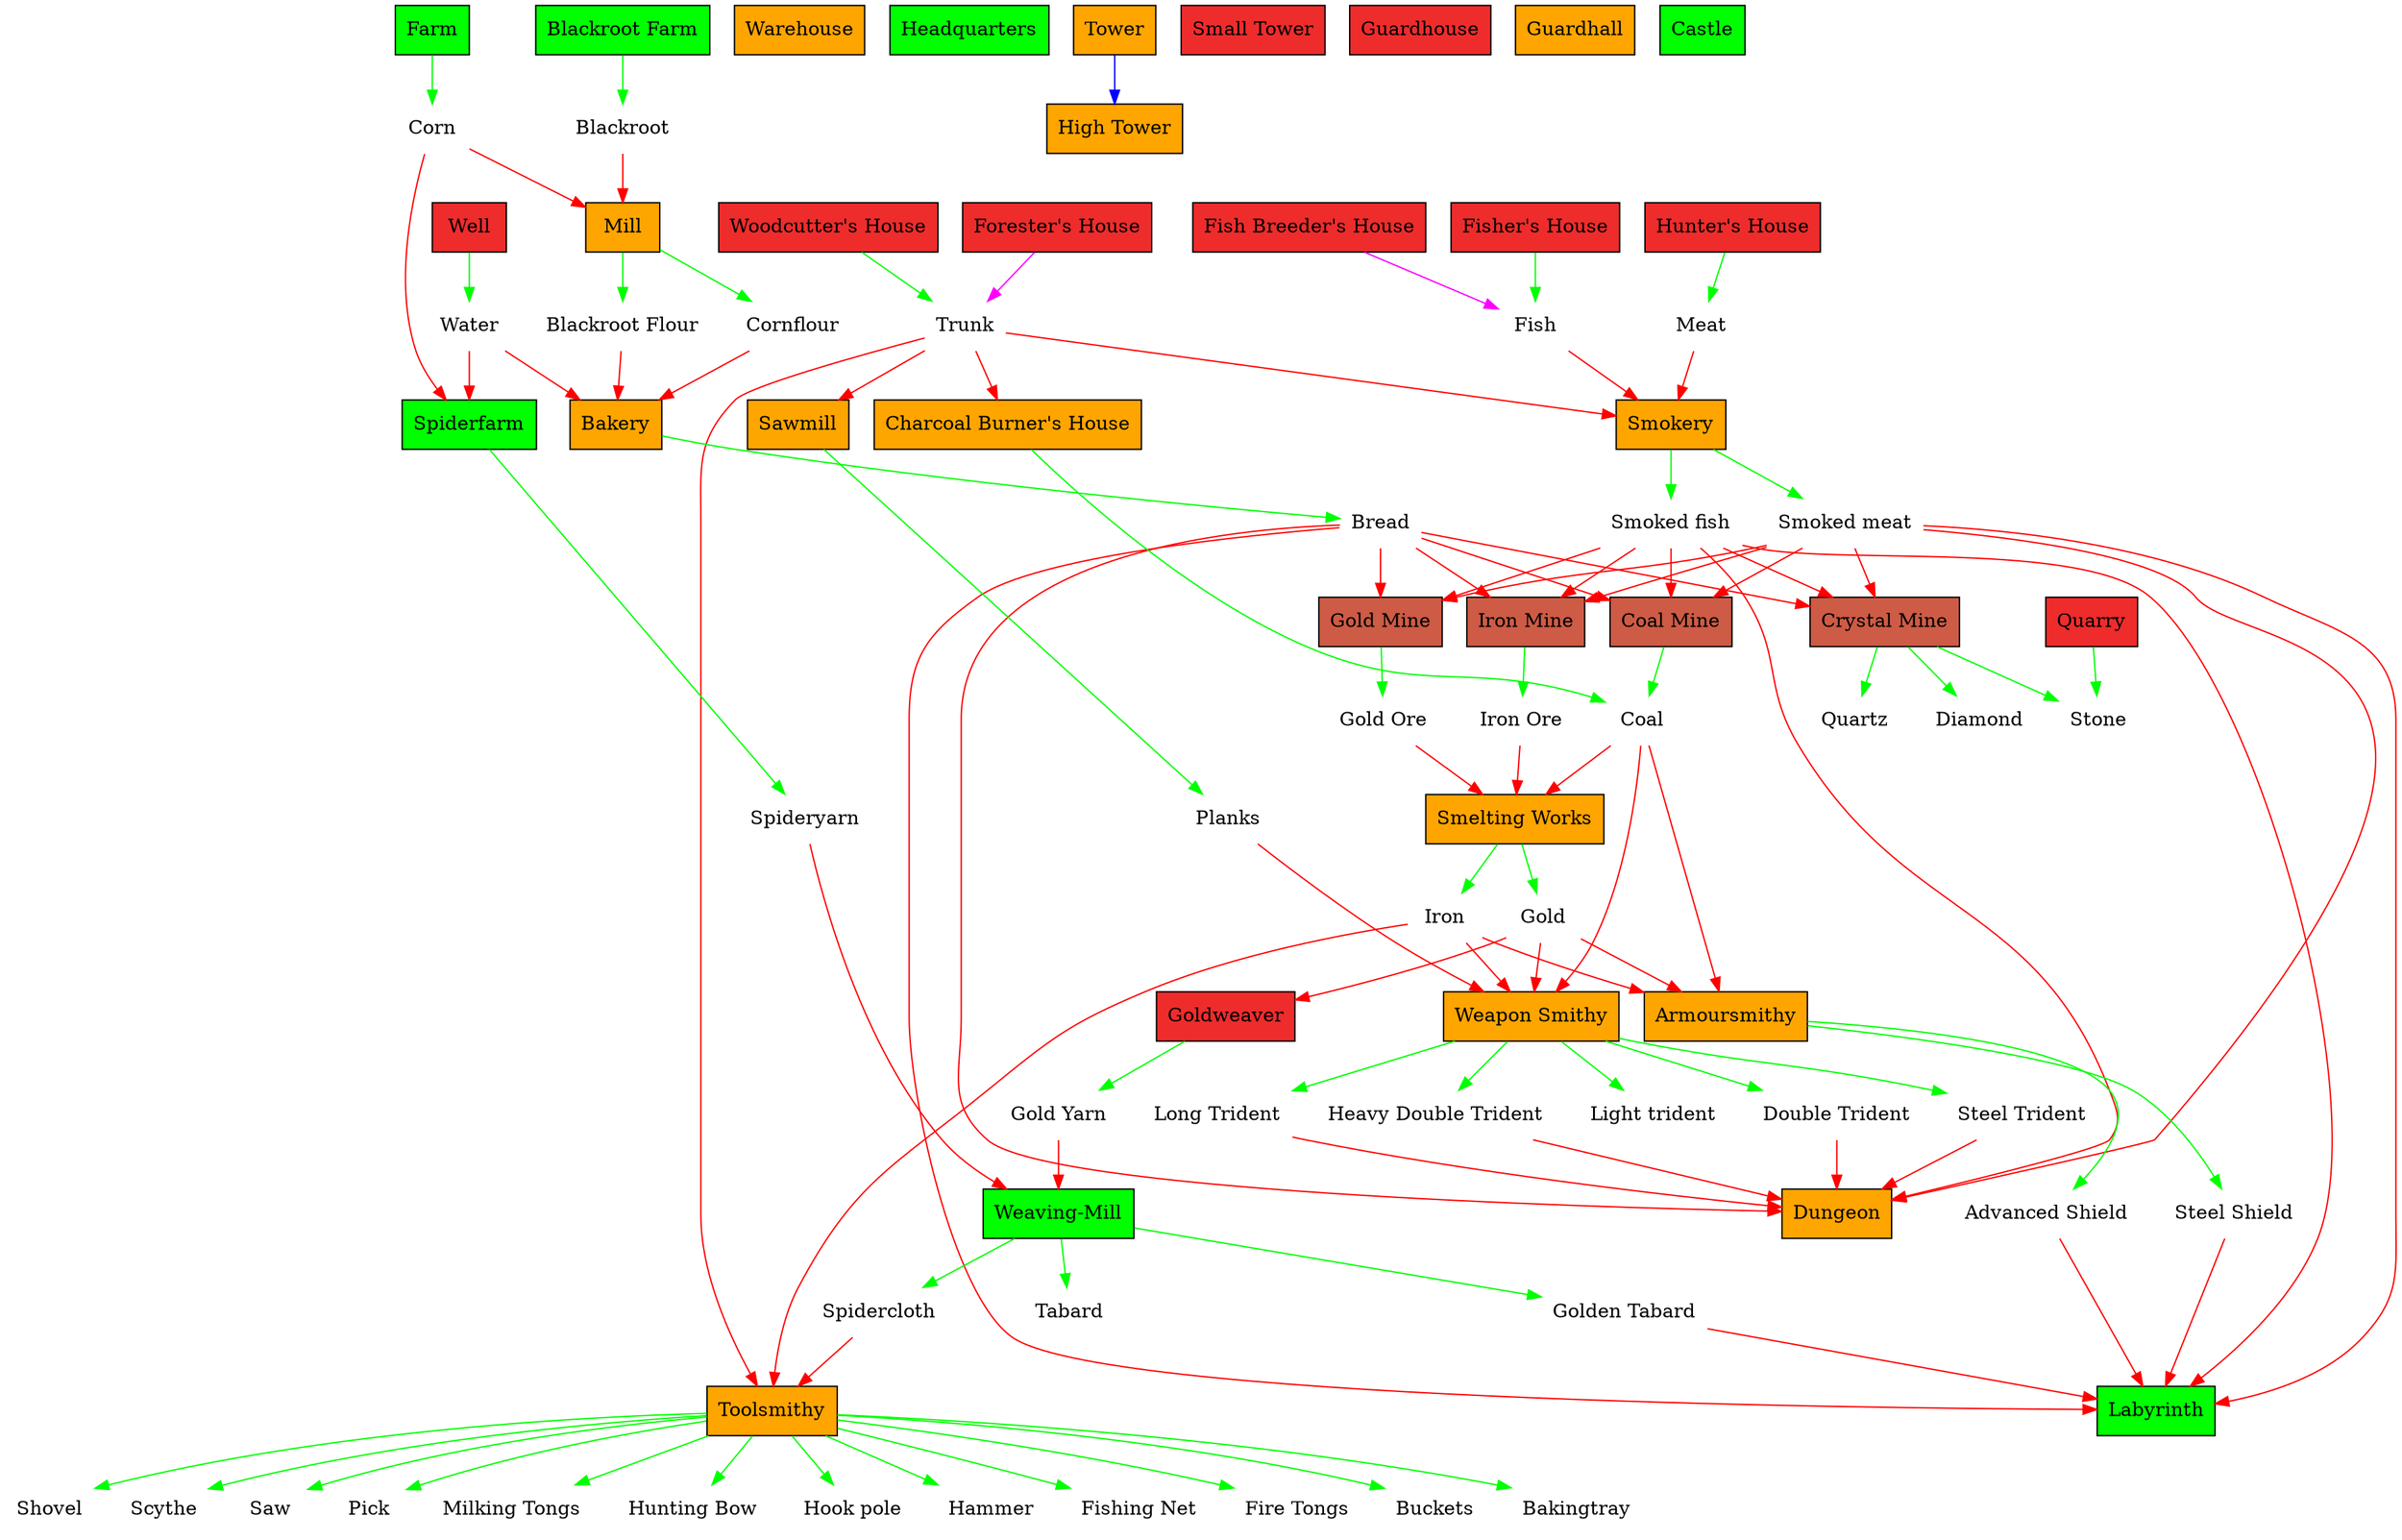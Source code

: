 digraph "Widelands Atlanteans Tribe Tech Tree"
{
	"water" [shape=plaintext, label="Water"]
	"trunk" [shape=plaintext, label="Trunk"]
	"tabard" [shape=plaintext, label="Tabard"]
	"stone" [shape=plaintext, label="Stone"]
	"steel_trident" [shape=plaintext, label="Steel Trident"]
	"steel_shield" [shape=plaintext, label="Steel Shield"]
	"spideryarn" [shape=plaintext, label="Spideryarn"]
	"spidercloth" [shape=plaintext, label="Spidercloth"]
	"smoked_meat" [shape=plaintext, label="Smoked meat"]
	"smoked_fish" [shape=plaintext, label="Smoked fish"]
	"shovel" [shape=plaintext, label="Shovel"]
	"scythe" [shape=plaintext, label="Scythe"]
	"saw" [shape=plaintext, label="Saw"]
	"planks" [shape=plaintext, label="Planks"]
	"pick" [shape=plaintext, label="Pick"]
	"quartz" [shape=plaintext, label="Quartz"]
	"milking_tongs" [shape=plaintext, label="Milking Tongs"]
	"meat" [shape=plaintext, label="Meat"]
	"long_trident" [shape=plaintext, label="Long Trident"]
	"light_trident" [shape=plaintext, label="Light trident"]
	"iron" [shape=plaintext, label="Iron"]
	"ironore" [shape=plaintext, label="Iron Ore"]
	"hunting_bow" [shape=plaintext, label="Hunting Bow"]
	"hook_pole" [shape=plaintext, label="Hook pole"]
	"heavy_double_trident" [shape=plaintext, label="Heavy Double Trident"]
	"hammer" [shape=plaintext, label="Hammer"]
	"goldyarn" [shape=plaintext, label="Gold Yarn"]
	"gold" [shape=plaintext, label="Gold"]
	"goldore" [shape=plaintext, label="Gold Ore"]
	"golden_tabard" [shape=plaintext, label="Golden Tabard"]
	"fish" [shape=plaintext, label="Fish"]
	"fishing_net" [shape=plaintext, label="Fishing Net"]
	"fire_tongs" [shape=plaintext, label="Fire Tongs"]
	"double_trident" [shape=plaintext, label="Double Trident"]
	"diamond" [shape=plaintext, label="Diamond"]
	"corn" [shape=plaintext, label="Corn"]
	"cornflour" [shape=plaintext, label="Cornflour"]
	"coal" [shape=plaintext, label="Coal"]
	"bucket" [shape=plaintext, label="Buckets"]
	"bread" [shape=plaintext, label="Bread"]
	"blackroot" [shape=plaintext, label="Blackroot"]
	"blackrootflour" [shape=plaintext, label="Blackroot Flour"]
	"bakingtray" [shape=plaintext, label="Bakingtray"]
	"advanced_shield" [shape=plaintext, label="Advanced Shield"]
	"woodcutters_house" [shape=box, style=filled, fillcolor=firebrick2, label="Woodcutter's House"]
	"woodcutters_house" -> "trunk" [color=green]
	"well" [shape=box, style=filled, fillcolor=firebrick2, label="Well"]
	"well" -> "water" [color=green]
	"weaving-mill" [shape=box, style=filled, fillcolor=green, label="Weaving-Mill"]
	"goldyarn" -> "weaving-mill" [color=red]
	"spideryarn" -> "weaving-mill" [color=red]
	"weaving-mill" -> "golden_tabard" [color=green]
	"weaving-mill" -> "tabard" [color=green]
	"weaving-mill" -> "spidercloth" [color=green]
	"weaponsmithy" [shape=box, style=filled, fillcolor=orange, label="Weapon Smithy"]
	"planks" -> "weaponsmithy" [color=red]
	"coal" -> "weaponsmithy" [color=red]
	"gold" -> "weaponsmithy" [color=red]
	"iron" -> "weaponsmithy" [color=red]
	"weaponsmithy" -> "heavy_double_trident" [color=green]
	"weaponsmithy" -> "double_trident" [color=green]
	"weaponsmithy" -> "steel_trident" [color=green]
	"weaponsmithy" -> "long_trident" [color=green]
	"weaponsmithy" -> "light_trident" [color=green]
	"toolsmithy" [shape=box, style=filled, fillcolor=orange, label="Toolsmithy"]
	"spidercloth" -> "toolsmithy" [color=red]
	"trunk" -> "toolsmithy" [color=red]
	"iron" -> "toolsmithy" [color=red]
	"toolsmithy" -> "shovel" [color=green]
	"toolsmithy" -> "scythe" [color=green]
	"toolsmithy" -> "saw" [color=green]
	"toolsmithy" -> "pick" [color=green]
	"toolsmithy" -> "milking_tongs" [color=green]
	"toolsmithy" -> "hunting_bow" [color=green]
	"toolsmithy" -> "hook_pole" [color=green]
	"toolsmithy" -> "hammer" [color=green]
	"toolsmithy" -> "fishing_net" [color=green]
	"toolsmithy" -> "fire_tongs" [color=green]
	"toolsmithy" -> "bucket" [color=green]
	"toolsmithy" -> "bakingtray" [color=green]
	"spiderfarm" [shape=box, style=filled, fillcolor=green, label="Spiderfarm"]
	"water" -> "spiderfarm" [color=red]
	"corn" -> "spiderfarm" [color=red]
	"spiderfarm" -> "spideryarn" [color=green]
	"smokery" [shape=box, style=filled, fillcolor=orange, label="Smokery"]
	"trunk" -> "smokery" [color=red]
	"meat" -> "smokery" [color=red]
	"fish" -> "smokery" [color=red]
	"smokery" -> "smoked_fish" [color=green]
	"smokery" -> "smoked_meat" [color=green]
	"smelting_works" [shape=box, style=filled, fillcolor=orange, label="Smelting Works"]
	"coal" -> "smelting_works" [color=red]
	"goldore" -> "smelting_works" [color=red]
	"ironore" -> "smelting_works" [color=red]
	"smelting_works" -> "gold" [color=green]
	"smelting_works" -> "iron" [color=green]
	"sawmill" [shape=box, style=filled, fillcolor=orange, label="Sawmill"]
	"trunk" -> "sawmill" [color=red]
	"sawmill" -> "planks" [color=green]
	"quarry" [shape=box, style=filled, fillcolor=firebrick2, label="Quarry"]
	"quarry" -> "stone" [color=green]
	"mill" [shape=box, style=filled, fillcolor=orange, label="Mill"]
	"blackroot" -> "mill" [color=red]
	"corn" -> "mill" [color=red]
	"mill" -> "blackrootflour" [color=green]
	"mill" -> "cornflour" [color=green]
	"ironmine" [shape=box, style=filled, fillcolor=coral3, label="Iron Mine"]
	"smoked_meat" -> "ironmine" [color=red]
	"smoked_fish" -> "ironmine" [color=red]
	"bread" -> "ironmine" [color=red]
	"ironmine" -> "ironore" [color=green]
	"hunters_house" [shape=box, style=filled, fillcolor=firebrick2, label="Hunter's House"]
	"hunters_house" -> "meat" [color=green]
	"goldweaver" [shape=box, style=filled, fillcolor=firebrick2, label="Goldweaver"]
	"gold" -> "goldweaver" [color=red]
	"goldweaver" -> "goldyarn" [color=green]
	"goldmine" [shape=box, style=filled, fillcolor=coral3, label="Gold Mine"]
	"smoked_meat" -> "goldmine" [color=red]
	"smoked_fish" -> "goldmine" [color=red]
	"bread" -> "goldmine" [color=red]
	"goldmine" -> "goldore" [color=green]
	"foresters_house" [shape=box, style=filled, fillcolor=firebrick2, label="Forester's House"]
	"foresters_house" -> "trunk" [color=magenta]
	"fishers_house" [shape=box, style=filled, fillcolor=firebrick2, label="Fisher's House"]
	"fishers_house" -> "fish" [color=green]
	"fish_breeders_house" [shape=box, style=filled, fillcolor=firebrick2, label="Fish Breeder's House"]
	"fish_breeders_house" -> "fish" [color=magenta]
	"farm" [shape=box, style=filled, fillcolor=green, label="Farm"]
	"farm" -> "corn" [color=green]
	"crystalmine" [shape=box, style=filled, fillcolor=coral3, label="Crystal Mine"]
	"smoked_meat" -> "crystalmine" [color=red]
	"smoked_fish" -> "crystalmine" [color=red]
	"bread" -> "crystalmine" [color=red]
	"crystalmine" -> "stone" [color=green]
	"crystalmine" -> "quartz" [color=green]
	"crystalmine" -> "diamond" [color=green]
	"coalmine" [shape=box, style=filled, fillcolor=coral3, label="Coal Mine"]
	"smoked_meat" -> "coalmine" [color=red]
	"smoked_fish" -> "coalmine" [color=red]
	"bread" -> "coalmine" [color=red]
	"coalmine" -> "coal" [color=green]
	"burners_house" [shape=box, style=filled, fillcolor=orange, label="Charcoal Burner's House"]
	"trunk" -> "burners_house" [color=red]
	"burners_house" -> "coal" [color=green]
	"blackroot_farm" [shape=box, style=filled, fillcolor=green, label="Blackroot Farm"]
	"blackroot_farm" -> "blackroot" [color=green]
	"bakery" [shape=box, style=filled, fillcolor=orange, label="Bakery"]
	"water" -> "bakery" [color=red]
	"cornflour" -> "bakery" [color=red]
	"blackrootflour" -> "bakery" [color=red]
	"bakery" -> "bread" [color=green]
	"armoursmithy" [shape=box, style=filled, fillcolor=orange, label="Armoursmithy"]
	"coal" -> "armoursmithy" [color=red]
	"gold" -> "armoursmithy" [color=red]
	"iron" -> "armoursmithy" [color=red]
	"armoursmithy" -> "steel_shield" [color=green]
	"armoursmithy" -> "advanced_shield" [color=green]
	"warehouse" [shape=box, style=filled, fillcolor=orange, label="Warehouse"]
	"headquarters" [shape=box, style=filled, fillcolor=green, label="Headquarters"]
	"tower" [shape=box, style=filled, fillcolor=orange, label="Tower"]
	"tower" -> "high_tower" [color=blue]
	"small_tower" [shape=box, style=filled, fillcolor=firebrick2, label="Small Tower"]
	"high_tower" [shape=box, style=filled, fillcolor=orange, label="High Tower"]
	"guardhouse" [shape=box, style=filled, fillcolor=firebrick2, label="Guardhouse"]
	"guardhall" [shape=box, style=filled, fillcolor=orange, label="Guardhall"]
	"castle" [shape=box, style=filled, fillcolor=green, label="Castle"]
	"labyrinth" [shape=box, style=filled, fillcolor=green, label="Labyrinth"]
	"golden_tabard" -> "labyrinth" [color=red]
	"advanced_shield" -> "labyrinth" [color=red]
	"steel_shield" -> "labyrinth" [color=red]
	"smoked_meat" -> "labyrinth" [color=red]
	"smoked_fish" -> "labyrinth" [color=red]
	"bread" -> "labyrinth" [color=red]
	"dungeon" [shape=box, style=filled, fillcolor=orange, label="Dungeon"]
	"heavy_double_trident" -> "dungeon" [color=red]
	"double_trident" -> "dungeon" [color=red]
	"steel_trident" -> "dungeon" [color=red]
	"long_trident" -> "dungeon" [color=red]
	"smoked_meat" -> "dungeon" [color=red]
	"smoked_fish" -> "dungeon" [color=red]
	"bread" -> "dungeon" [color=red]
}
